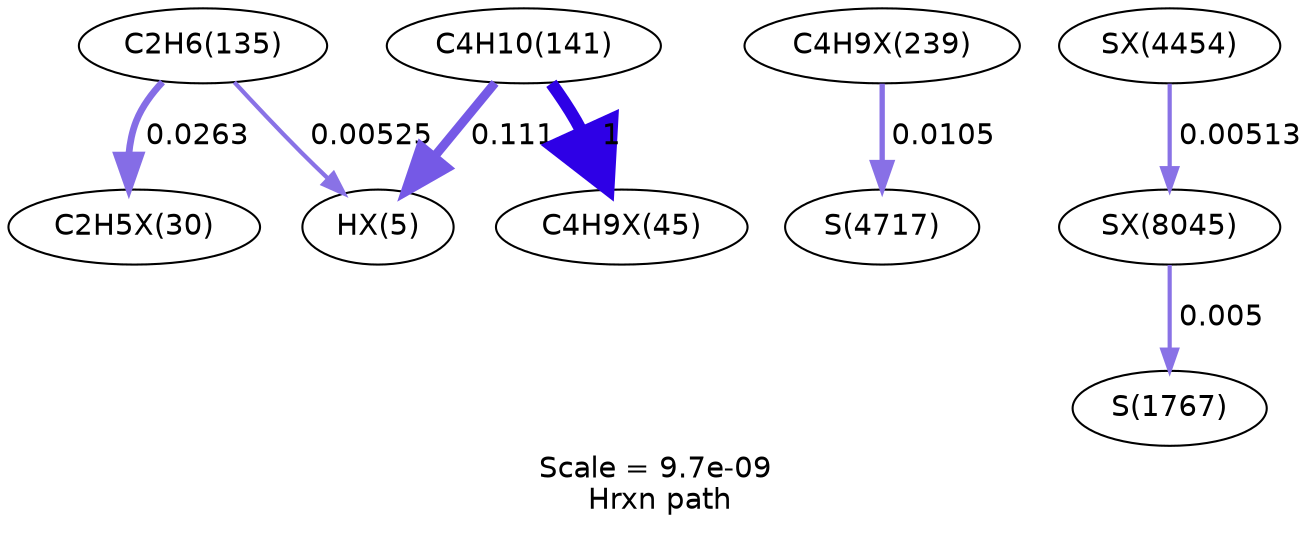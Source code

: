 digraph reaction_paths {
center=1;
s12 -> s53[fontname="Helvetica", style="setlinewidth(2.04)", arrowsize=1.02, color="0.7, 0.505, 0.9"
, label=" 0.00525"];
s15 -> s53[fontname="Helvetica", style="setlinewidth(4.34)", arrowsize=2.17, color="0.7, 0.611, 0.9"
, label=" 0.111"];
s12 -> s57[fontname="Helvetica", style="setlinewidth(3.25)", arrowsize=1.63, color="0.7, 0.526, 0.9"
, label=" 0.0263"];
s15 -> s66[fontname="Helvetica", style="setlinewidth(6)", arrowsize=3, color="0.7, 1.5, 0.9"
, label=" 1"];
s93 -> s49[fontname="Helvetica", style="setlinewidth(2.56)", arrowsize=1.28, color="0.7, 0.51, 0.9"
, label=" 0.0105"];
s154 -> s166[fontname="Helvetica", style="setlinewidth(2.02)", arrowsize=1.01, color="0.7, 0.505, 0.9"
, label=" 0.00513"];
s166 -> s45[fontname="Helvetica", style="setlinewidth(2)", arrowsize=1, color="0.7, 0.505, 0.9"
, label=" 0.005"];
s12 [ fontname="Helvetica", label="C2H6(135)"];
s15 [ fontname="Helvetica", label="C4H10(141)"];
s45 [ fontname="Helvetica", label="S(1767)"];
s49 [ fontname="Helvetica", label="S(4717)"];
s53 [ fontname="Helvetica", label="HX(5)"];
s57 [ fontname="Helvetica", label="C2H5X(30)"];
s66 [ fontname="Helvetica", label="C4H9X(45)"];
s93 [ fontname="Helvetica", label="C4H9X(239)"];
s154 [ fontname="Helvetica", label="SX(4454)"];
s166 [ fontname="Helvetica", label="SX(8045)"];
 label = "Scale = 9.7e-09\l Hrxn path";
 fontname = "Helvetica";
}
